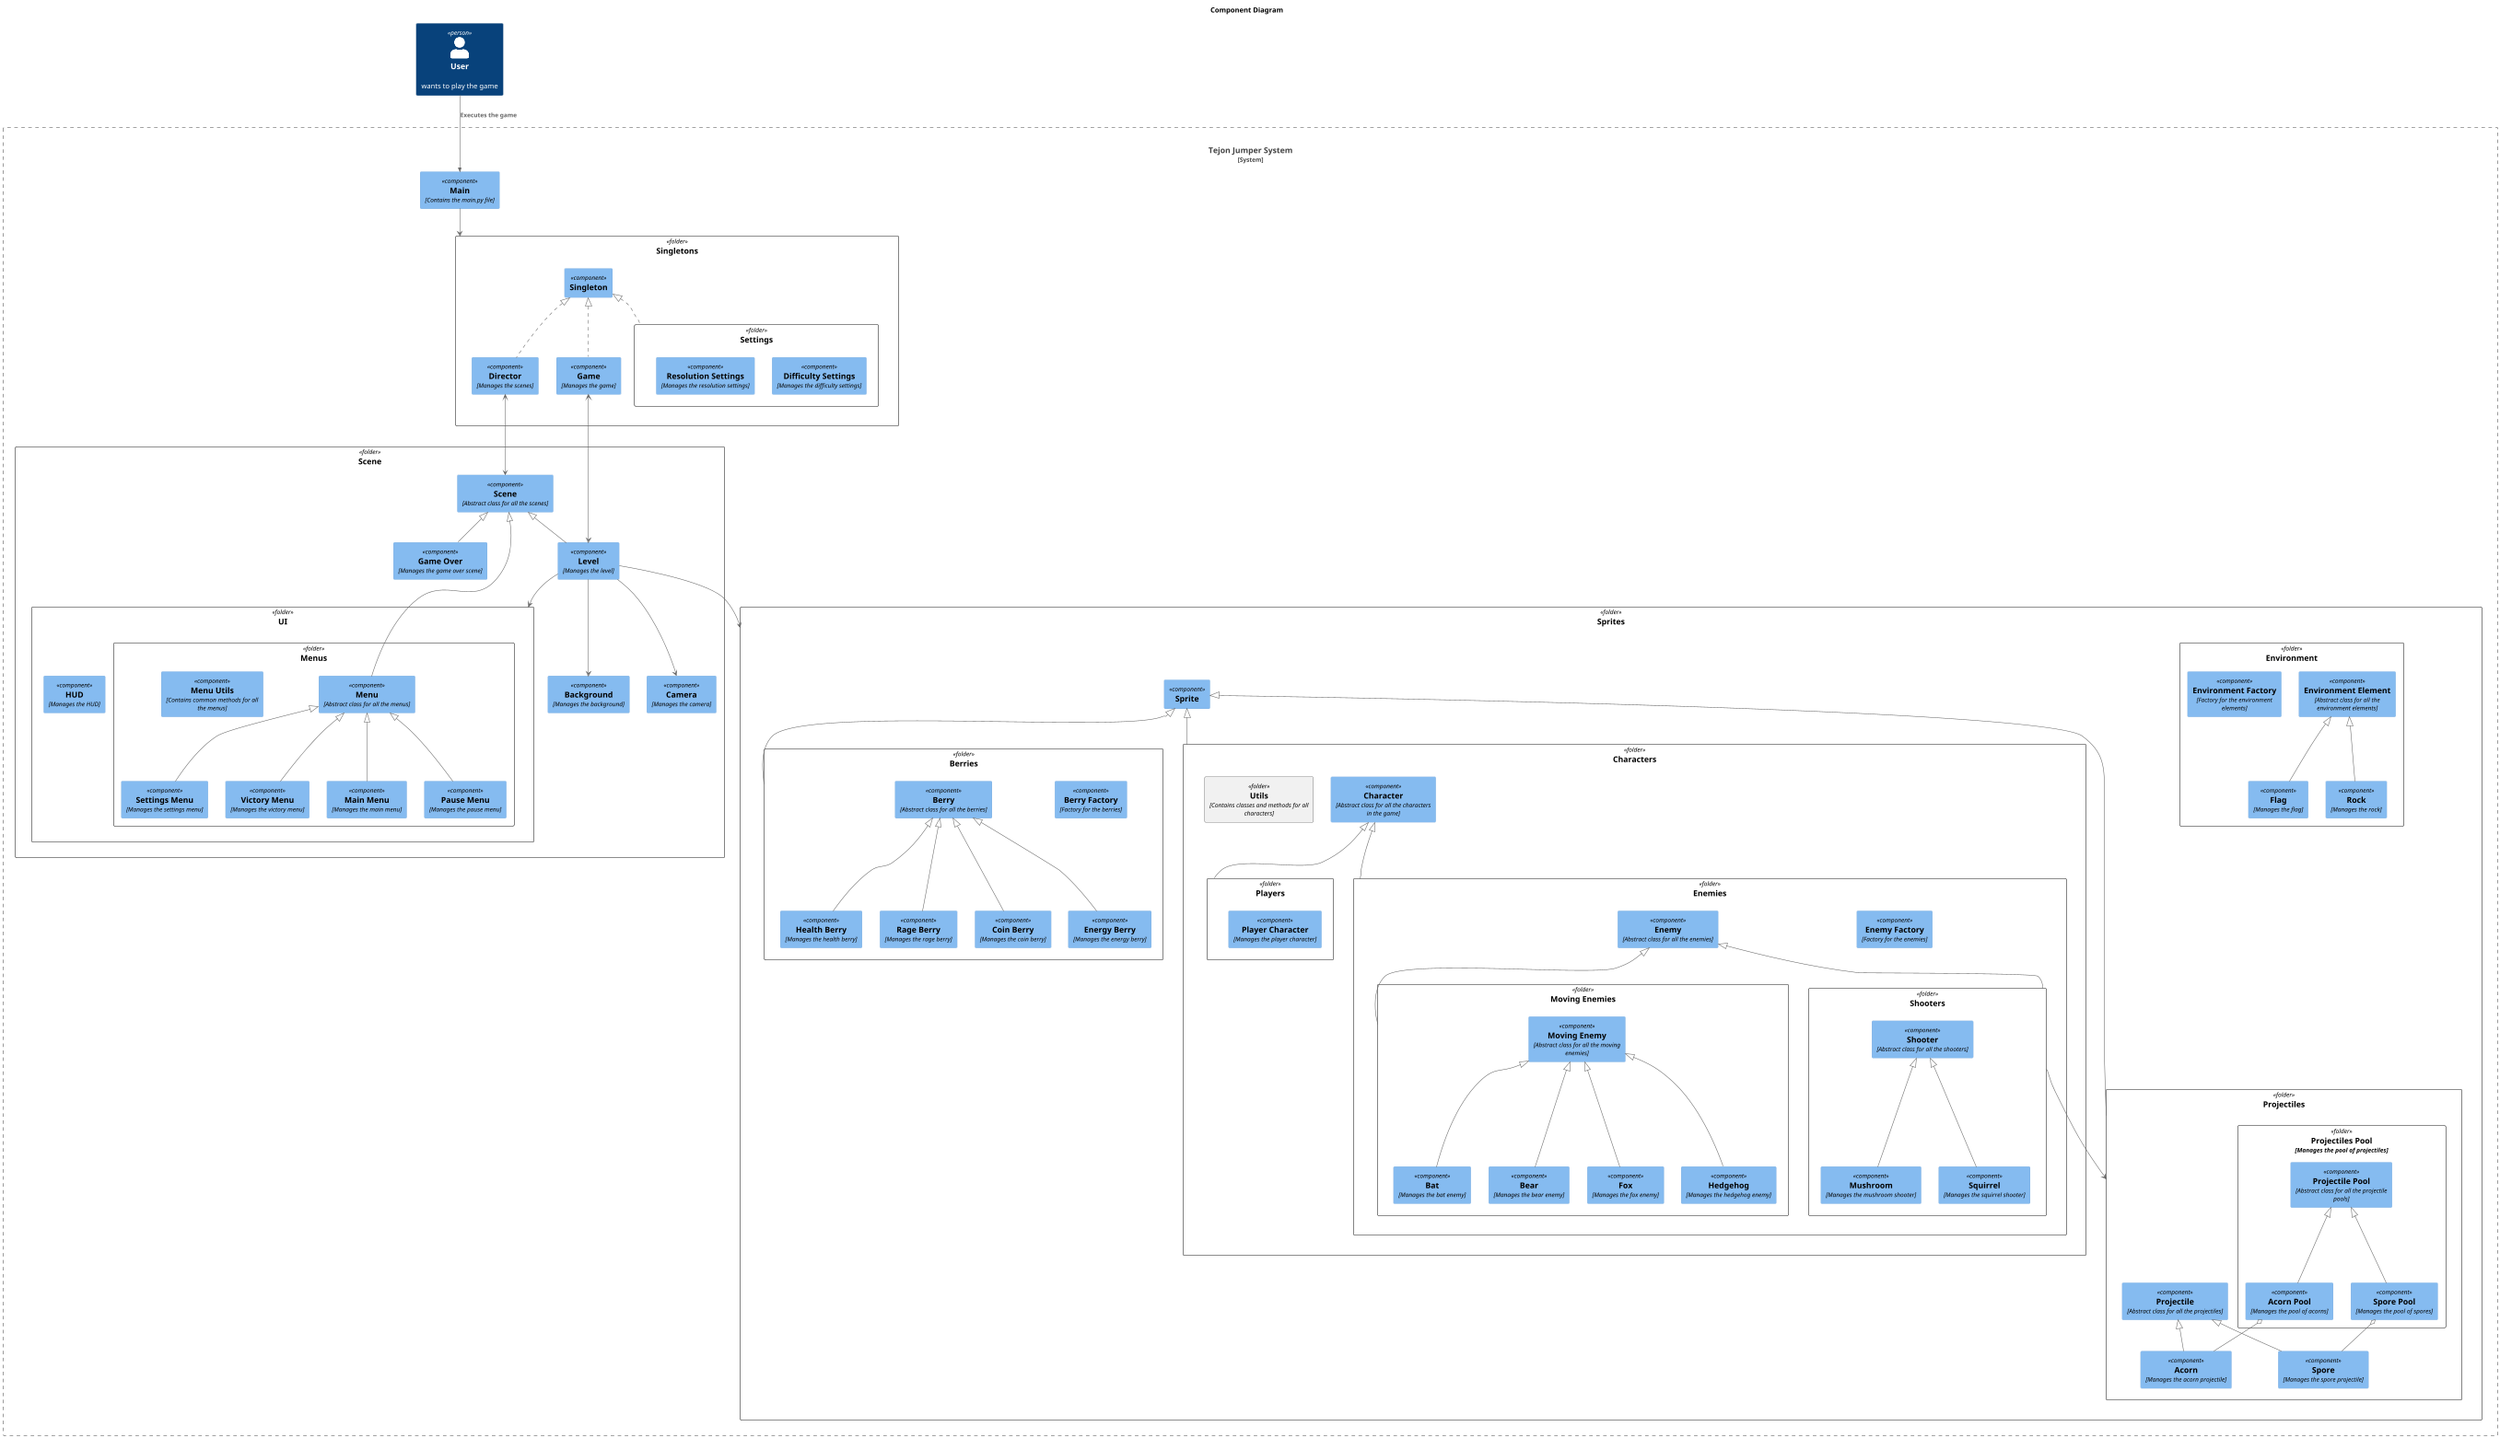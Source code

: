@startuml Component Diagram 

!include <C4/C4_Container>
!include <C4/C4_Component>
!include <azure/AzureCommon>

title Component Diagram

scale 1
scale 1500 width 
scale 1000 height  
skinparam dpi 150

Person(user, "User", "wants to play the game")

System_Boundary(TJ, "Tejon Jumper System") {
    Component(main, "Main", "Contains the main.py file")

    Component(singletons, "Singletons") <<folder>> {
        Component(singleton, "Singleton")
        Component(director, "Director", "Manages the scenes")
        Component(settings, "Settings") <<folder>> {
            Component(difficultySettings, "Difficulty Settings", "Manages the difficulty settings")
            Component(resolutionSettings, "Resolution Settings", "Manages the resolution settings")
        }
        Component(game, "Game", "Manages the game")
    }

    Component(scenes, "Scene") <<folder>> {
        Component(scene, "Scene", "Abstract class for all the scenes")
        Component(level, "Level", "Manages the level")
        Component(gameOver, "Game Over", "Manages the game over scene")
        Component(camera, "Camera", "Manages the camera")
        Component(background, "Background", "Manages the background")
        Component(UI, "UI") <<folder>> {
            Component(HUD, "HUD", "Manages the HUD")
            Component(menus, "Menus") <<folder>> {
            Component(menu, "Menu", "Abstract class for all the menus")
            Component(mainMenu, "Main Menu", "Manages the main menu")
            Component(pauseMenu, "Pause Menu", "Manages the pause menu")
            Component(settingsMenu, "Settings Menu", "Manages the settings menu")
            Component(victoryMenu, "Victory Menu", "Manages the victory menu")
            Component(menuUtils, "Menu Utils", "Contains common methods for all the menus")
            }
        }   
    }
    
    Component(sprites, "Sprites") <<folder>> {
        Component(sprite, "Sprite")
        Component(berries, "Berries") <<folder>> {
        Component(berryFactory, "Berry Factory", "Factory for the berries")
        Component(berry, "Berry", "Abstract class for all the berries")
        Component(coinBerry, "Coin Berry", "Manages the coin berry")
        Component(energyBerry, "Energy Berry", "Manages the energy berry")
        Component(healthBerry, "Health Berry", "Manages the health berry")
        Component(rageBerry, "Rage Berry", "Manages the rage berry")
        }

        Component(characters, "Characters") <<folder>> {
            Component(character, "Character", "Abstract class for all the characters in the game")
            Component(utils, "Utils", "Contains classes and methods for all characters") <<folder>> {

            }
            Component(player, "Players") <<folder>> {
                Component(playerCharacter, "Player Character", "Manages the player character")
            }
            Component(enemies, "Enemies") <<folder>> {
                Component(enemyFactory, "Enemy Factory", "Factory for the enemies")
                Component(enemy, "Enemy", "Abstract class for all the enemies")
                Component(movingEnemies, "Moving Enemies") <<folder>> {
                    Component(movingEnemy, "Moving Enemy", "Abstract class for all the moving enemies")
                    Component(bat, "Bat", "Manages the bat enemy")
                    Component(bear, "Bear", "Manages the bear enemy")
                    Component(fox, "Fox", "Manages the fox enemy")
                    Component(hedgehog, "Hedgehog", "Manages the hedgehog enemy")
                }
                Component(shooters, "Shooters") <<folder>> {
                    Component(shooter, "Shooter", "Abstract class for all the shooters")
                    Component(mushroom, "Mushroom", "Manages the mushroom shooter")
                    Component(squirrel, "Squirrel", "Manages the squirrel shooter")
                }
            }
        }

        Component(environment, "Environment") <<folder>> {
            Component(environmentElement, "Environment Element", "Abstract class for all the environment elements")
            Component(environmentFactory, "Environment Factory", "Factory for the environment elements")
            Component(flag, "Flag", "Manages the flag")
            Component(rock, "Rock", "Manages the rock")
        }

        Component(Projectiles, "Projectiles") <<folder>> {
            Component(projectile, "Projectile", "Abstract class for all the projectiles")
            Component(acorn, "Acorn", "Manages the acorn projectile")
            Component(spore, "Spore", "Manages the spore projectile")
            Component(projectilesPool, "Projectiles Pool", "Manages the pool of projectiles") <<folder>> {
                Component(projectilePool, "Projectile Pool", "Abstract class for all the projectile pools")
                Component(acornPool, "Acorn Pool", "Manages the pool of acorns")
                Component(sporePool, "Spore Pool", "Manages the pool of spores")
            }
        }
    }
}

Rel(user, main, "Executes the game")

singleton <|.. director
singleton <|.. settings
singleton <|.. game
scene <|-- level
scene <|-- gameOver
scene <|-- menu
menu <|-- mainMenu
menu <|-- pauseMenu
menu <|-- settingsMenu
menu <|-- victoryMenu
sprite <|-- berries
sprite <|-- characters
sprite <|-- Projectiles
berry <|-- coinBerry
berry <|-- energyBerry
berry <|-- healthBerry
berry <|-- rageBerry
projectilePool <|-- sporePool
projectilePool <|-- acornPool
projectile <|-- spore
projectile <|-- acorn
character <|-- player
character <|-- enemies
enemy <|-- movingEnemies
enemy <|-- shooters
movingEnemy <|-- bat
movingEnemy <|-- bear
movingEnemy <|-- fox
movingEnemy <|-- hedgehog
shooter <|-- squirrel
shooter <|-- mushroom
sporePool o-- spore
acornPool o-- acorn
director <--> scene
game <--> level
level --> camera
level --> background
level --> UI
level --> sprites
shooters --> Projectiles
main --> singletons

environmentElement <|-- flag
environmentElement <|-- rock

@enduml